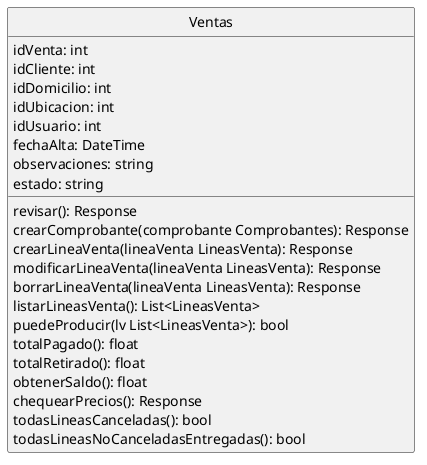 @startuml Ventas
hide circle
class Ventas{
    idVenta: int
    idCliente: int
    idDomicilio: int
    idUbicacion: int
    idUsuario: int
    fechaAlta: DateTime
    observaciones: string
    estado: string

    revisar(): Response
    crearComprobante(comprobante Comprobantes): Response
    crearLineaVenta(lineaVenta LineasVenta): Response
    modificarLineaVenta(lineaVenta LineasVenta): Response
    borrarLineaVenta(lineaVenta LineasVenta): Response
    listarLineasVenta(): List<LineasVenta>
    puedeProducir(lv List<LineasVenta>): bool
    totalPagado(): float
    totalRetirado(): float
    obtenerSaldo(): float
    chequearPrecios(): Response
    todasLineasCanceladas(): bool
    todasLineasNoCanceladasEntregadas(): bool

}
@enduml